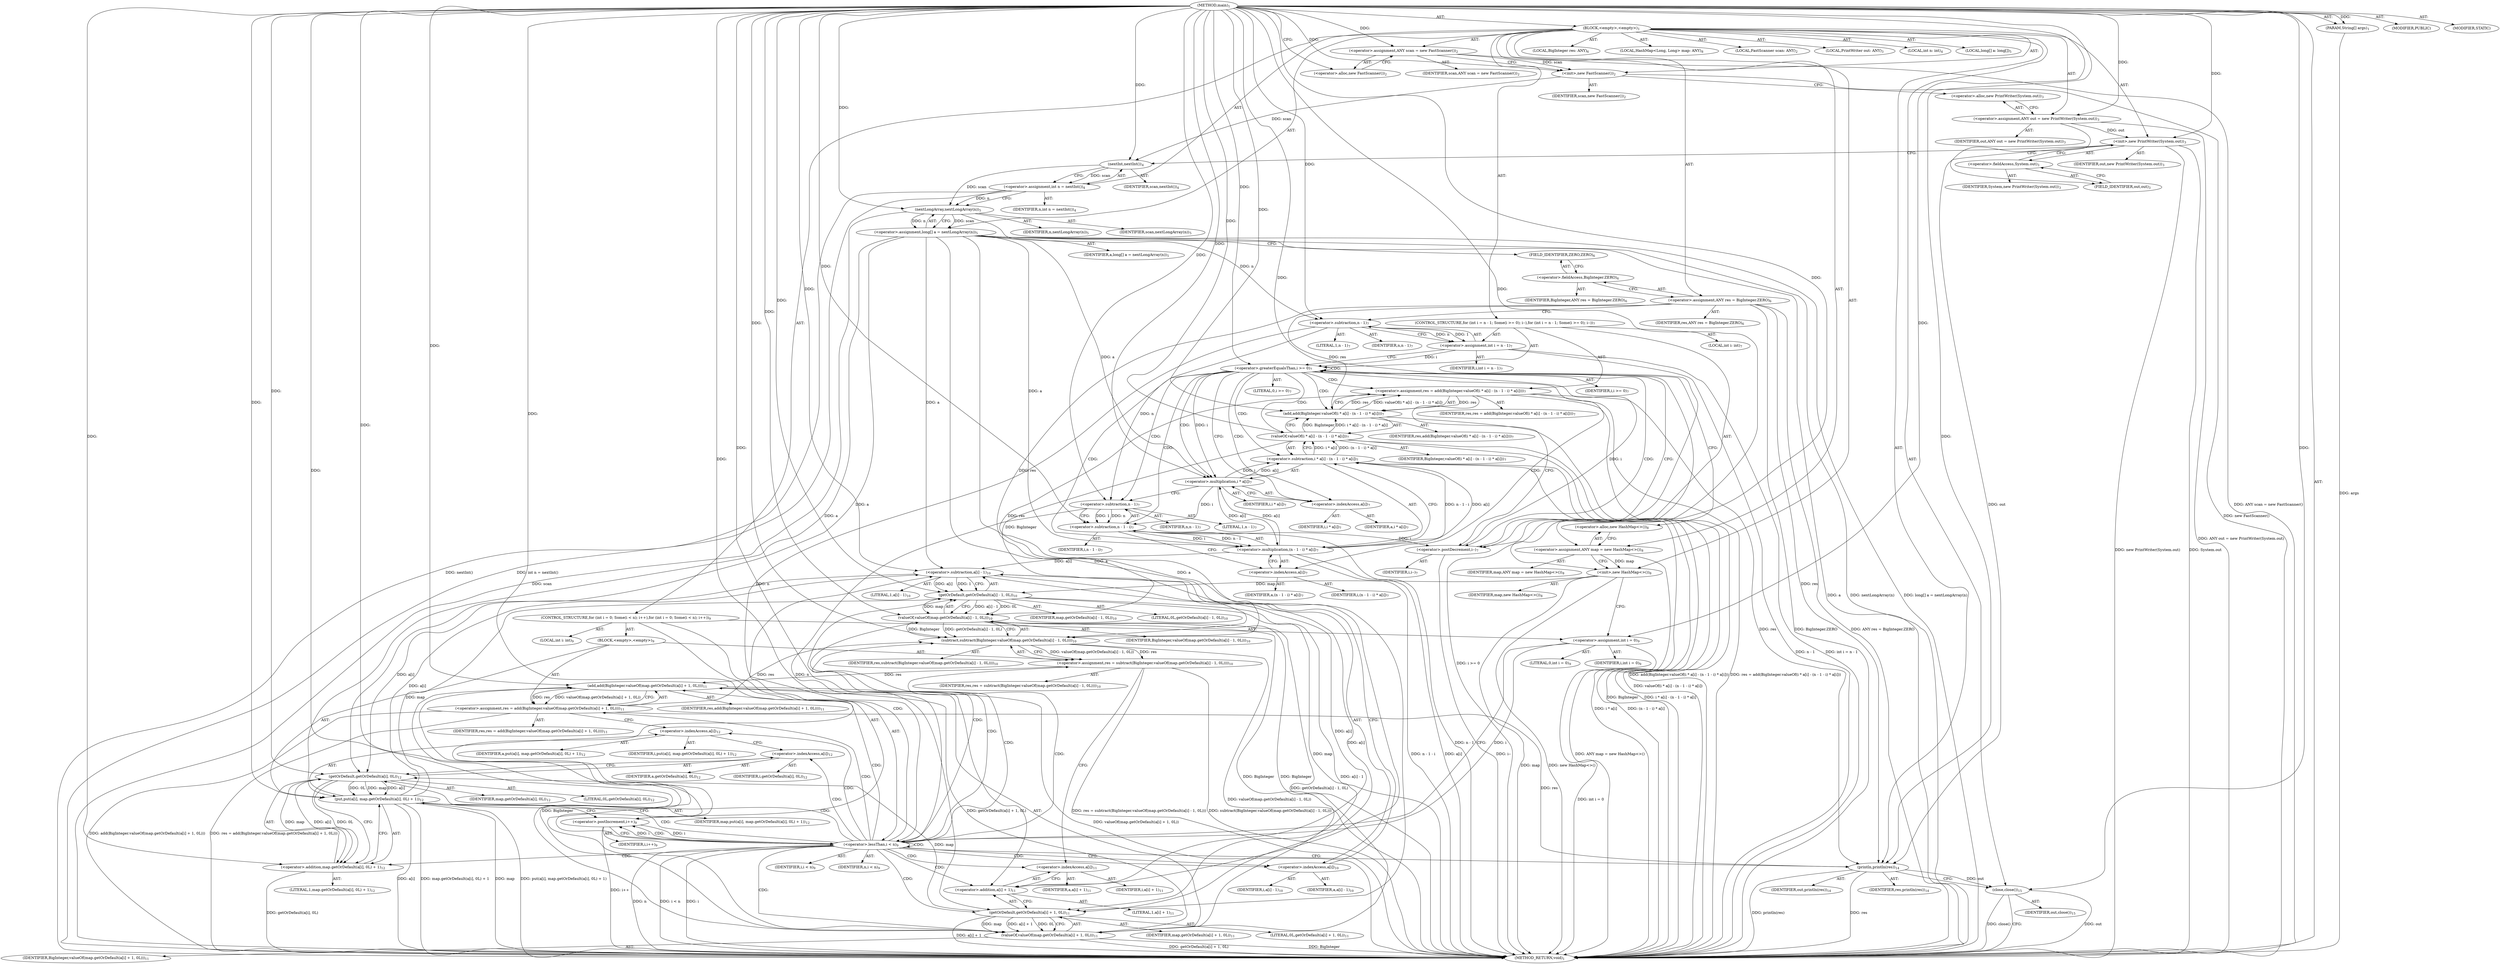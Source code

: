 digraph "main" {  
"23" [label = <(METHOD,main)<SUB>1</SUB>> ]
"24" [label = <(PARAM,String[] args)<SUB>1</SUB>> ]
"25" [label = <(BLOCK,&lt;empty&gt;,&lt;empty&gt;)<SUB>1</SUB>> ]
"4" [label = <(LOCAL,FastScanner scan: ANY)<SUB>2</SUB>> ]
"26" [label = <(&lt;operator&gt;.assignment,ANY scan = new FastScanner())<SUB>2</SUB>> ]
"27" [label = <(IDENTIFIER,scan,ANY scan = new FastScanner())<SUB>2</SUB>> ]
"28" [label = <(&lt;operator&gt;.alloc,new FastScanner())<SUB>2</SUB>> ]
"29" [label = <(&lt;init&gt;,new FastScanner())<SUB>2</SUB>> ]
"3" [label = <(IDENTIFIER,scan,new FastScanner())<SUB>2</SUB>> ]
"6" [label = <(LOCAL,PrintWriter out: ANY)<SUB>3</SUB>> ]
"30" [label = <(&lt;operator&gt;.assignment,ANY out = new PrintWriter(System.out))<SUB>3</SUB>> ]
"31" [label = <(IDENTIFIER,out,ANY out = new PrintWriter(System.out))<SUB>3</SUB>> ]
"32" [label = <(&lt;operator&gt;.alloc,new PrintWriter(System.out))<SUB>3</SUB>> ]
"33" [label = <(&lt;init&gt;,new PrintWriter(System.out))<SUB>3</SUB>> ]
"5" [label = <(IDENTIFIER,out,new PrintWriter(System.out))<SUB>3</SUB>> ]
"34" [label = <(&lt;operator&gt;.fieldAccess,System.out)<SUB>3</SUB>> ]
"35" [label = <(IDENTIFIER,System,new PrintWriter(System.out))<SUB>3</SUB>> ]
"36" [label = <(FIELD_IDENTIFIER,out,out)<SUB>3</SUB>> ]
"37" [label = <(LOCAL,int n: int)<SUB>4</SUB>> ]
"38" [label = <(&lt;operator&gt;.assignment,int n = nextInt())<SUB>4</SUB>> ]
"39" [label = <(IDENTIFIER,n,int n = nextInt())<SUB>4</SUB>> ]
"40" [label = <(nextInt,nextInt())<SUB>4</SUB>> ]
"41" [label = <(IDENTIFIER,scan,nextInt())<SUB>4</SUB>> ]
"42" [label = <(LOCAL,long[] a: long[])<SUB>5</SUB>> ]
"43" [label = <(&lt;operator&gt;.assignment,long[] a = nextLongArray(n))<SUB>5</SUB>> ]
"44" [label = <(IDENTIFIER,a,long[] a = nextLongArray(n))<SUB>5</SUB>> ]
"45" [label = <(nextLongArray,nextLongArray(n))<SUB>5</SUB>> ]
"46" [label = <(IDENTIFIER,scan,nextLongArray(n))<SUB>5</SUB>> ]
"47" [label = <(IDENTIFIER,n,nextLongArray(n))<SUB>5</SUB>> ]
"48" [label = <(LOCAL,BigInteger res: ANY)<SUB>6</SUB>> ]
"49" [label = <(&lt;operator&gt;.assignment,ANY res = BigInteger.ZERO)<SUB>6</SUB>> ]
"50" [label = <(IDENTIFIER,res,ANY res = BigInteger.ZERO)<SUB>6</SUB>> ]
"51" [label = <(&lt;operator&gt;.fieldAccess,BigInteger.ZERO)<SUB>6</SUB>> ]
"52" [label = <(IDENTIFIER,BigInteger,ANY res = BigInteger.ZERO)<SUB>6</SUB>> ]
"53" [label = <(FIELD_IDENTIFIER,ZERO,ZERO)<SUB>6</SUB>> ]
"54" [label = <(CONTROL_STRUCTURE,for (int i = n - 1; Some(i &gt;= 0); i--),for (int i = n - 1; Some(i &gt;= 0); i--))<SUB>7</SUB>> ]
"55" [label = <(LOCAL,int i: int)<SUB>7</SUB>> ]
"56" [label = <(&lt;operator&gt;.assignment,int i = n - 1)<SUB>7</SUB>> ]
"57" [label = <(IDENTIFIER,i,int i = n - 1)<SUB>7</SUB>> ]
"58" [label = <(&lt;operator&gt;.subtraction,n - 1)<SUB>7</SUB>> ]
"59" [label = <(IDENTIFIER,n,n - 1)<SUB>7</SUB>> ]
"60" [label = <(LITERAL,1,n - 1)<SUB>7</SUB>> ]
"61" [label = <(&lt;operator&gt;.greaterEqualsThan,i &gt;= 0)<SUB>7</SUB>> ]
"62" [label = <(IDENTIFIER,i,i &gt;= 0)<SUB>7</SUB>> ]
"63" [label = <(LITERAL,0,i &gt;= 0)<SUB>7</SUB>> ]
"64" [label = <(&lt;operator&gt;.postDecrement,i--)<SUB>7</SUB>> ]
"65" [label = <(IDENTIFIER,i,i--)<SUB>7</SUB>> ]
"66" [label = <(&lt;operator&gt;.assignment,res = add(BigInteger.valueOf(i * a[i] - (n - 1 - i) * a[i])))<SUB>7</SUB>> ]
"67" [label = <(IDENTIFIER,res,res = add(BigInteger.valueOf(i * a[i] - (n - 1 - i) * a[i])))<SUB>7</SUB>> ]
"68" [label = <(add,add(BigInteger.valueOf(i * a[i] - (n - 1 - i) * a[i])))<SUB>7</SUB>> ]
"69" [label = <(IDENTIFIER,res,add(BigInteger.valueOf(i * a[i] - (n - 1 - i) * a[i])))<SUB>7</SUB>> ]
"70" [label = <(valueOf,valueOf(i * a[i] - (n - 1 - i) * a[i]))<SUB>7</SUB>> ]
"71" [label = <(IDENTIFIER,BigInteger,valueOf(i * a[i] - (n - 1 - i) * a[i]))<SUB>7</SUB>> ]
"72" [label = <(&lt;operator&gt;.subtraction,i * a[i] - (n - 1 - i) * a[i])<SUB>7</SUB>> ]
"73" [label = <(&lt;operator&gt;.multiplication,i * a[i])<SUB>7</SUB>> ]
"74" [label = <(IDENTIFIER,i,i * a[i])<SUB>7</SUB>> ]
"75" [label = <(&lt;operator&gt;.indexAccess,a[i])<SUB>7</SUB>> ]
"76" [label = <(IDENTIFIER,a,i * a[i])<SUB>7</SUB>> ]
"77" [label = <(IDENTIFIER,i,i * a[i])<SUB>7</SUB>> ]
"78" [label = <(&lt;operator&gt;.multiplication,(n - 1 - i) * a[i])<SUB>7</SUB>> ]
"79" [label = <(&lt;operator&gt;.subtraction,n - 1 - i)<SUB>7</SUB>> ]
"80" [label = <(&lt;operator&gt;.subtraction,n - 1)<SUB>7</SUB>> ]
"81" [label = <(IDENTIFIER,n,n - 1)<SUB>7</SUB>> ]
"82" [label = <(LITERAL,1,n - 1)<SUB>7</SUB>> ]
"83" [label = <(IDENTIFIER,i,n - 1 - i)<SUB>7</SUB>> ]
"84" [label = <(&lt;operator&gt;.indexAccess,a[i])<SUB>7</SUB>> ]
"85" [label = <(IDENTIFIER,a,(n - 1 - i) * a[i])<SUB>7</SUB>> ]
"86" [label = <(IDENTIFIER,i,(n - 1 - i) * a[i])<SUB>7</SUB>> ]
"8" [label = <(LOCAL,HashMap&lt;Long, Long&gt; map: ANY)<SUB>8</SUB>> ]
"87" [label = <(&lt;operator&gt;.assignment,ANY map = new HashMap&lt;&gt;())<SUB>8</SUB>> ]
"88" [label = <(IDENTIFIER,map,ANY map = new HashMap&lt;&gt;())<SUB>8</SUB>> ]
"89" [label = <(&lt;operator&gt;.alloc,new HashMap&lt;&gt;())<SUB>8</SUB>> ]
"90" [label = <(&lt;init&gt;,new HashMap&lt;&gt;())<SUB>8</SUB>> ]
"7" [label = <(IDENTIFIER,map,new HashMap&lt;&gt;())<SUB>8</SUB>> ]
"91" [label = <(CONTROL_STRUCTURE,for (int i = 0; Some(i &lt; n); i++),for (int i = 0; Some(i &lt; n); i++))<SUB>9</SUB>> ]
"92" [label = <(LOCAL,int i: int)<SUB>9</SUB>> ]
"93" [label = <(&lt;operator&gt;.assignment,int i = 0)<SUB>9</SUB>> ]
"94" [label = <(IDENTIFIER,i,int i = 0)<SUB>9</SUB>> ]
"95" [label = <(LITERAL,0,int i = 0)<SUB>9</SUB>> ]
"96" [label = <(&lt;operator&gt;.lessThan,i &lt; n)<SUB>9</SUB>> ]
"97" [label = <(IDENTIFIER,i,i &lt; n)<SUB>9</SUB>> ]
"98" [label = <(IDENTIFIER,n,i &lt; n)<SUB>9</SUB>> ]
"99" [label = <(&lt;operator&gt;.postIncrement,i++)<SUB>9</SUB>> ]
"100" [label = <(IDENTIFIER,i,i++)<SUB>9</SUB>> ]
"101" [label = <(BLOCK,&lt;empty&gt;,&lt;empty&gt;)<SUB>9</SUB>> ]
"102" [label = <(&lt;operator&gt;.assignment,res = subtract(BigInteger.valueOf(map.getOrDefault(a[i] - 1, 0L))))<SUB>10</SUB>> ]
"103" [label = <(IDENTIFIER,res,res = subtract(BigInteger.valueOf(map.getOrDefault(a[i] - 1, 0L))))<SUB>10</SUB>> ]
"104" [label = <(subtract,subtract(BigInteger.valueOf(map.getOrDefault(a[i] - 1, 0L))))<SUB>10</SUB>> ]
"105" [label = <(IDENTIFIER,res,subtract(BigInteger.valueOf(map.getOrDefault(a[i] - 1, 0L))))<SUB>10</SUB>> ]
"106" [label = <(valueOf,valueOf(map.getOrDefault(a[i] - 1, 0L)))<SUB>10</SUB>> ]
"107" [label = <(IDENTIFIER,BigInteger,valueOf(map.getOrDefault(a[i] - 1, 0L)))<SUB>10</SUB>> ]
"108" [label = <(getOrDefault,getOrDefault(a[i] - 1, 0L))<SUB>10</SUB>> ]
"109" [label = <(IDENTIFIER,map,getOrDefault(a[i] - 1, 0L))<SUB>10</SUB>> ]
"110" [label = <(&lt;operator&gt;.subtraction,a[i] - 1)<SUB>10</SUB>> ]
"111" [label = <(&lt;operator&gt;.indexAccess,a[i])<SUB>10</SUB>> ]
"112" [label = <(IDENTIFIER,a,a[i] - 1)<SUB>10</SUB>> ]
"113" [label = <(IDENTIFIER,i,a[i] - 1)<SUB>10</SUB>> ]
"114" [label = <(LITERAL,1,a[i] - 1)<SUB>10</SUB>> ]
"115" [label = <(LITERAL,0L,getOrDefault(a[i] - 1, 0L))<SUB>10</SUB>> ]
"116" [label = <(&lt;operator&gt;.assignment,res = add(BigInteger.valueOf(map.getOrDefault(a[i] + 1, 0L))))<SUB>11</SUB>> ]
"117" [label = <(IDENTIFIER,res,res = add(BigInteger.valueOf(map.getOrDefault(a[i] + 1, 0L))))<SUB>11</SUB>> ]
"118" [label = <(add,add(BigInteger.valueOf(map.getOrDefault(a[i] + 1, 0L))))<SUB>11</SUB>> ]
"119" [label = <(IDENTIFIER,res,add(BigInteger.valueOf(map.getOrDefault(a[i] + 1, 0L))))<SUB>11</SUB>> ]
"120" [label = <(valueOf,valueOf(map.getOrDefault(a[i] + 1, 0L)))<SUB>11</SUB>> ]
"121" [label = <(IDENTIFIER,BigInteger,valueOf(map.getOrDefault(a[i] + 1, 0L)))<SUB>11</SUB>> ]
"122" [label = <(getOrDefault,getOrDefault(a[i] + 1, 0L))<SUB>11</SUB>> ]
"123" [label = <(IDENTIFIER,map,getOrDefault(a[i] + 1, 0L))<SUB>11</SUB>> ]
"124" [label = <(&lt;operator&gt;.addition,a[i] + 1)<SUB>11</SUB>> ]
"125" [label = <(&lt;operator&gt;.indexAccess,a[i])<SUB>11</SUB>> ]
"126" [label = <(IDENTIFIER,a,a[i] + 1)<SUB>11</SUB>> ]
"127" [label = <(IDENTIFIER,i,a[i] + 1)<SUB>11</SUB>> ]
"128" [label = <(LITERAL,1,a[i] + 1)<SUB>11</SUB>> ]
"129" [label = <(LITERAL,0L,getOrDefault(a[i] + 1, 0L))<SUB>11</SUB>> ]
"130" [label = <(put,put(a[i], map.getOrDefault(a[i], 0L) + 1))<SUB>12</SUB>> ]
"131" [label = <(IDENTIFIER,map,put(a[i], map.getOrDefault(a[i], 0L) + 1))<SUB>12</SUB>> ]
"132" [label = <(&lt;operator&gt;.indexAccess,a[i])<SUB>12</SUB>> ]
"133" [label = <(IDENTIFIER,a,put(a[i], map.getOrDefault(a[i], 0L) + 1))<SUB>12</SUB>> ]
"134" [label = <(IDENTIFIER,i,put(a[i], map.getOrDefault(a[i], 0L) + 1))<SUB>12</SUB>> ]
"135" [label = <(&lt;operator&gt;.addition,map.getOrDefault(a[i], 0L) + 1)<SUB>12</SUB>> ]
"136" [label = <(getOrDefault,getOrDefault(a[i], 0L))<SUB>12</SUB>> ]
"137" [label = <(IDENTIFIER,map,getOrDefault(a[i], 0L))<SUB>12</SUB>> ]
"138" [label = <(&lt;operator&gt;.indexAccess,a[i])<SUB>12</SUB>> ]
"139" [label = <(IDENTIFIER,a,getOrDefault(a[i], 0L))<SUB>12</SUB>> ]
"140" [label = <(IDENTIFIER,i,getOrDefault(a[i], 0L))<SUB>12</SUB>> ]
"141" [label = <(LITERAL,0L,getOrDefault(a[i], 0L))<SUB>12</SUB>> ]
"142" [label = <(LITERAL,1,map.getOrDefault(a[i], 0L) + 1)<SUB>12</SUB>> ]
"143" [label = <(println,println(res))<SUB>14</SUB>> ]
"144" [label = <(IDENTIFIER,out,println(res))<SUB>14</SUB>> ]
"145" [label = <(IDENTIFIER,res,println(res))<SUB>14</SUB>> ]
"146" [label = <(close,close())<SUB>15</SUB>> ]
"147" [label = <(IDENTIFIER,out,close())<SUB>15</SUB>> ]
"148" [label = <(MODIFIER,PUBLIC)> ]
"149" [label = <(MODIFIER,STATIC)> ]
"150" [label = <(METHOD_RETURN,void)<SUB>1</SUB>> ]
  "23" -> "24"  [ label = "AST: "] 
  "23" -> "25"  [ label = "AST: "] 
  "23" -> "148"  [ label = "AST: "] 
  "23" -> "149"  [ label = "AST: "] 
  "23" -> "150"  [ label = "AST: "] 
  "25" -> "4"  [ label = "AST: "] 
  "25" -> "26"  [ label = "AST: "] 
  "25" -> "29"  [ label = "AST: "] 
  "25" -> "6"  [ label = "AST: "] 
  "25" -> "30"  [ label = "AST: "] 
  "25" -> "33"  [ label = "AST: "] 
  "25" -> "37"  [ label = "AST: "] 
  "25" -> "38"  [ label = "AST: "] 
  "25" -> "42"  [ label = "AST: "] 
  "25" -> "43"  [ label = "AST: "] 
  "25" -> "48"  [ label = "AST: "] 
  "25" -> "49"  [ label = "AST: "] 
  "25" -> "54"  [ label = "AST: "] 
  "25" -> "8"  [ label = "AST: "] 
  "25" -> "87"  [ label = "AST: "] 
  "25" -> "90"  [ label = "AST: "] 
  "25" -> "91"  [ label = "AST: "] 
  "25" -> "143"  [ label = "AST: "] 
  "25" -> "146"  [ label = "AST: "] 
  "26" -> "27"  [ label = "AST: "] 
  "26" -> "28"  [ label = "AST: "] 
  "29" -> "3"  [ label = "AST: "] 
  "30" -> "31"  [ label = "AST: "] 
  "30" -> "32"  [ label = "AST: "] 
  "33" -> "5"  [ label = "AST: "] 
  "33" -> "34"  [ label = "AST: "] 
  "34" -> "35"  [ label = "AST: "] 
  "34" -> "36"  [ label = "AST: "] 
  "38" -> "39"  [ label = "AST: "] 
  "38" -> "40"  [ label = "AST: "] 
  "40" -> "41"  [ label = "AST: "] 
  "43" -> "44"  [ label = "AST: "] 
  "43" -> "45"  [ label = "AST: "] 
  "45" -> "46"  [ label = "AST: "] 
  "45" -> "47"  [ label = "AST: "] 
  "49" -> "50"  [ label = "AST: "] 
  "49" -> "51"  [ label = "AST: "] 
  "51" -> "52"  [ label = "AST: "] 
  "51" -> "53"  [ label = "AST: "] 
  "54" -> "55"  [ label = "AST: "] 
  "54" -> "56"  [ label = "AST: "] 
  "54" -> "61"  [ label = "AST: "] 
  "54" -> "64"  [ label = "AST: "] 
  "54" -> "66"  [ label = "AST: "] 
  "56" -> "57"  [ label = "AST: "] 
  "56" -> "58"  [ label = "AST: "] 
  "58" -> "59"  [ label = "AST: "] 
  "58" -> "60"  [ label = "AST: "] 
  "61" -> "62"  [ label = "AST: "] 
  "61" -> "63"  [ label = "AST: "] 
  "64" -> "65"  [ label = "AST: "] 
  "66" -> "67"  [ label = "AST: "] 
  "66" -> "68"  [ label = "AST: "] 
  "68" -> "69"  [ label = "AST: "] 
  "68" -> "70"  [ label = "AST: "] 
  "70" -> "71"  [ label = "AST: "] 
  "70" -> "72"  [ label = "AST: "] 
  "72" -> "73"  [ label = "AST: "] 
  "72" -> "78"  [ label = "AST: "] 
  "73" -> "74"  [ label = "AST: "] 
  "73" -> "75"  [ label = "AST: "] 
  "75" -> "76"  [ label = "AST: "] 
  "75" -> "77"  [ label = "AST: "] 
  "78" -> "79"  [ label = "AST: "] 
  "78" -> "84"  [ label = "AST: "] 
  "79" -> "80"  [ label = "AST: "] 
  "79" -> "83"  [ label = "AST: "] 
  "80" -> "81"  [ label = "AST: "] 
  "80" -> "82"  [ label = "AST: "] 
  "84" -> "85"  [ label = "AST: "] 
  "84" -> "86"  [ label = "AST: "] 
  "87" -> "88"  [ label = "AST: "] 
  "87" -> "89"  [ label = "AST: "] 
  "90" -> "7"  [ label = "AST: "] 
  "91" -> "92"  [ label = "AST: "] 
  "91" -> "93"  [ label = "AST: "] 
  "91" -> "96"  [ label = "AST: "] 
  "91" -> "99"  [ label = "AST: "] 
  "91" -> "101"  [ label = "AST: "] 
  "93" -> "94"  [ label = "AST: "] 
  "93" -> "95"  [ label = "AST: "] 
  "96" -> "97"  [ label = "AST: "] 
  "96" -> "98"  [ label = "AST: "] 
  "99" -> "100"  [ label = "AST: "] 
  "101" -> "102"  [ label = "AST: "] 
  "101" -> "116"  [ label = "AST: "] 
  "101" -> "130"  [ label = "AST: "] 
  "102" -> "103"  [ label = "AST: "] 
  "102" -> "104"  [ label = "AST: "] 
  "104" -> "105"  [ label = "AST: "] 
  "104" -> "106"  [ label = "AST: "] 
  "106" -> "107"  [ label = "AST: "] 
  "106" -> "108"  [ label = "AST: "] 
  "108" -> "109"  [ label = "AST: "] 
  "108" -> "110"  [ label = "AST: "] 
  "108" -> "115"  [ label = "AST: "] 
  "110" -> "111"  [ label = "AST: "] 
  "110" -> "114"  [ label = "AST: "] 
  "111" -> "112"  [ label = "AST: "] 
  "111" -> "113"  [ label = "AST: "] 
  "116" -> "117"  [ label = "AST: "] 
  "116" -> "118"  [ label = "AST: "] 
  "118" -> "119"  [ label = "AST: "] 
  "118" -> "120"  [ label = "AST: "] 
  "120" -> "121"  [ label = "AST: "] 
  "120" -> "122"  [ label = "AST: "] 
  "122" -> "123"  [ label = "AST: "] 
  "122" -> "124"  [ label = "AST: "] 
  "122" -> "129"  [ label = "AST: "] 
  "124" -> "125"  [ label = "AST: "] 
  "124" -> "128"  [ label = "AST: "] 
  "125" -> "126"  [ label = "AST: "] 
  "125" -> "127"  [ label = "AST: "] 
  "130" -> "131"  [ label = "AST: "] 
  "130" -> "132"  [ label = "AST: "] 
  "130" -> "135"  [ label = "AST: "] 
  "132" -> "133"  [ label = "AST: "] 
  "132" -> "134"  [ label = "AST: "] 
  "135" -> "136"  [ label = "AST: "] 
  "135" -> "142"  [ label = "AST: "] 
  "136" -> "137"  [ label = "AST: "] 
  "136" -> "138"  [ label = "AST: "] 
  "136" -> "141"  [ label = "AST: "] 
  "138" -> "139"  [ label = "AST: "] 
  "138" -> "140"  [ label = "AST: "] 
  "143" -> "144"  [ label = "AST: "] 
  "143" -> "145"  [ label = "AST: "] 
  "146" -> "147"  [ label = "AST: "] 
  "26" -> "29"  [ label = "CFG: "] 
  "29" -> "32"  [ label = "CFG: "] 
  "30" -> "36"  [ label = "CFG: "] 
  "33" -> "40"  [ label = "CFG: "] 
  "38" -> "45"  [ label = "CFG: "] 
  "43" -> "53"  [ label = "CFG: "] 
  "49" -> "58"  [ label = "CFG: "] 
  "87" -> "90"  [ label = "CFG: "] 
  "90" -> "93"  [ label = "CFG: "] 
  "143" -> "146"  [ label = "CFG: "] 
  "146" -> "150"  [ label = "CFG: "] 
  "28" -> "26"  [ label = "CFG: "] 
  "32" -> "30"  [ label = "CFG: "] 
  "34" -> "33"  [ label = "CFG: "] 
  "40" -> "38"  [ label = "CFG: "] 
  "45" -> "43"  [ label = "CFG: "] 
  "51" -> "49"  [ label = "CFG: "] 
  "56" -> "61"  [ label = "CFG: "] 
  "61" -> "75"  [ label = "CFG: "] 
  "61" -> "89"  [ label = "CFG: "] 
  "64" -> "61"  [ label = "CFG: "] 
  "66" -> "64"  [ label = "CFG: "] 
  "89" -> "87"  [ label = "CFG: "] 
  "93" -> "96"  [ label = "CFG: "] 
  "96" -> "111"  [ label = "CFG: "] 
  "96" -> "143"  [ label = "CFG: "] 
  "99" -> "96"  [ label = "CFG: "] 
  "36" -> "34"  [ label = "CFG: "] 
  "53" -> "51"  [ label = "CFG: "] 
  "58" -> "56"  [ label = "CFG: "] 
  "68" -> "66"  [ label = "CFG: "] 
  "102" -> "125"  [ label = "CFG: "] 
  "116" -> "132"  [ label = "CFG: "] 
  "130" -> "99"  [ label = "CFG: "] 
  "70" -> "68"  [ label = "CFG: "] 
  "104" -> "102"  [ label = "CFG: "] 
  "118" -> "116"  [ label = "CFG: "] 
  "132" -> "138"  [ label = "CFG: "] 
  "135" -> "130"  [ label = "CFG: "] 
  "72" -> "70"  [ label = "CFG: "] 
  "106" -> "104"  [ label = "CFG: "] 
  "120" -> "118"  [ label = "CFG: "] 
  "136" -> "135"  [ label = "CFG: "] 
  "73" -> "80"  [ label = "CFG: "] 
  "78" -> "72"  [ label = "CFG: "] 
  "108" -> "106"  [ label = "CFG: "] 
  "122" -> "120"  [ label = "CFG: "] 
  "138" -> "136"  [ label = "CFG: "] 
  "75" -> "73"  [ label = "CFG: "] 
  "79" -> "84"  [ label = "CFG: "] 
  "84" -> "78"  [ label = "CFG: "] 
  "110" -> "108"  [ label = "CFG: "] 
  "124" -> "122"  [ label = "CFG: "] 
  "80" -> "79"  [ label = "CFG: "] 
  "111" -> "110"  [ label = "CFG: "] 
  "125" -> "124"  [ label = "CFG: "] 
  "23" -> "28"  [ label = "CFG: "] 
  "24" -> "150"  [ label = "DDG: args"] 
  "26" -> "150"  [ label = "DDG: ANY scan = new FastScanner()"] 
  "29" -> "150"  [ label = "DDG: new FastScanner()"] 
  "30" -> "150"  [ label = "DDG: ANY out = new PrintWriter(System.out)"] 
  "33" -> "150"  [ label = "DDG: System.out"] 
  "33" -> "150"  [ label = "DDG: new PrintWriter(System.out)"] 
  "38" -> "150"  [ label = "DDG: nextInt()"] 
  "38" -> "150"  [ label = "DDG: int n = nextInt()"] 
  "43" -> "150"  [ label = "DDG: a"] 
  "45" -> "150"  [ label = "DDG: scan"] 
  "43" -> "150"  [ label = "DDG: nextLongArray(n)"] 
  "43" -> "150"  [ label = "DDG: long[] a = nextLongArray(n)"] 
  "49" -> "150"  [ label = "DDG: BigInteger.ZERO"] 
  "49" -> "150"  [ label = "DDG: ANY res = BigInteger.ZERO"] 
  "56" -> "150"  [ label = "DDG: n - 1"] 
  "56" -> "150"  [ label = "DDG: int i = n - 1"] 
  "61" -> "150"  [ label = "DDG: i &gt;= 0"] 
  "87" -> "150"  [ label = "DDG: ANY map = new HashMap&lt;&gt;()"] 
  "90" -> "150"  [ label = "DDG: map"] 
  "90" -> "150"  [ label = "DDG: new HashMap&lt;&gt;()"] 
  "93" -> "150"  [ label = "DDG: int i = 0"] 
  "96" -> "150"  [ label = "DDG: i"] 
  "96" -> "150"  [ label = "DDG: n"] 
  "96" -> "150"  [ label = "DDG: i &lt; n"] 
  "143" -> "150"  [ label = "DDG: res"] 
  "143" -> "150"  [ label = "DDG: println(res)"] 
  "146" -> "150"  [ label = "DDG: out"] 
  "146" -> "150"  [ label = "DDG: close()"] 
  "108" -> "150"  [ label = "DDG: a[i] - 1"] 
  "106" -> "150"  [ label = "DDG: getOrDefault(a[i] - 1, 0L)"] 
  "104" -> "150"  [ label = "DDG: valueOf(map.getOrDefault(a[i] - 1, 0L))"] 
  "102" -> "150"  [ label = "DDG: subtract(BigInteger.valueOf(map.getOrDefault(a[i] - 1, 0L)))"] 
  "102" -> "150"  [ label = "DDG: res = subtract(BigInteger.valueOf(map.getOrDefault(a[i] - 1, 0L)))"] 
  "120" -> "150"  [ label = "DDG: BigInteger"] 
  "122" -> "150"  [ label = "DDG: a[i] + 1"] 
  "120" -> "150"  [ label = "DDG: getOrDefault(a[i] + 1, 0L)"] 
  "118" -> "150"  [ label = "DDG: valueOf(map.getOrDefault(a[i] + 1, 0L))"] 
  "116" -> "150"  [ label = "DDG: add(BigInteger.valueOf(map.getOrDefault(a[i] + 1, 0L)))"] 
  "116" -> "150"  [ label = "DDG: res = add(BigInteger.valueOf(map.getOrDefault(a[i] + 1, 0L)))"] 
  "130" -> "150"  [ label = "DDG: map"] 
  "130" -> "150"  [ label = "DDG: a[i]"] 
  "135" -> "150"  [ label = "DDG: getOrDefault(a[i], 0L)"] 
  "130" -> "150"  [ label = "DDG: map.getOrDefault(a[i], 0L) + 1"] 
  "130" -> "150"  [ label = "DDG: put(a[i], map.getOrDefault(a[i], 0L) + 1)"] 
  "99" -> "150"  [ label = "DDG: i++"] 
  "70" -> "150"  [ label = "DDG: BigInteger"] 
  "72" -> "150"  [ label = "DDG: i * a[i]"] 
  "79" -> "150"  [ label = "DDG: n - 1"] 
  "78" -> "150"  [ label = "DDG: n - 1 - i"] 
  "78" -> "150"  [ label = "DDG: a[i]"] 
  "72" -> "150"  [ label = "DDG: (n - 1 - i) * a[i]"] 
  "70" -> "150"  [ label = "DDG: i * a[i] - (n - 1 - i) * a[i]"] 
  "68" -> "150"  [ label = "DDG: valueOf(i * a[i] - (n - 1 - i) * a[i])"] 
  "66" -> "150"  [ label = "DDG: add(BigInteger.valueOf(i * a[i] - (n - 1 - i) * a[i]))"] 
  "66" -> "150"  [ label = "DDG: res = add(BigInteger.valueOf(i * a[i] - (n - 1 - i) * a[i]))"] 
  "64" -> "150"  [ label = "DDG: i--"] 
  "23" -> "24"  [ label = "DDG: "] 
  "23" -> "26"  [ label = "DDG: "] 
  "23" -> "30"  [ label = "DDG: "] 
  "40" -> "38"  [ label = "DDG: scan"] 
  "45" -> "43"  [ label = "DDG: scan"] 
  "45" -> "43"  [ label = "DDG: n"] 
  "23" -> "87"  [ label = "DDG: "] 
  "26" -> "29"  [ label = "DDG: scan"] 
  "23" -> "29"  [ label = "DDG: "] 
  "30" -> "33"  [ label = "DDG: out"] 
  "23" -> "33"  [ label = "DDG: "] 
  "58" -> "56"  [ label = "DDG: n"] 
  "58" -> "56"  [ label = "DDG: 1"] 
  "68" -> "66"  [ label = "DDG: res"] 
  "68" -> "66"  [ label = "DDG: valueOf(i * a[i] - (n - 1 - i) * a[i])"] 
  "87" -> "90"  [ label = "DDG: map"] 
  "23" -> "90"  [ label = "DDG: "] 
  "23" -> "93"  [ label = "DDG: "] 
  "33" -> "143"  [ label = "DDG: out"] 
  "23" -> "143"  [ label = "DDG: "] 
  "49" -> "143"  [ label = "DDG: res"] 
  "116" -> "143"  [ label = "DDG: res"] 
  "66" -> "143"  [ label = "DDG: res"] 
  "143" -> "146"  [ label = "DDG: out"] 
  "23" -> "146"  [ label = "DDG: "] 
  "29" -> "40"  [ label = "DDG: scan"] 
  "23" -> "40"  [ label = "DDG: "] 
  "40" -> "45"  [ label = "DDG: scan"] 
  "23" -> "45"  [ label = "DDG: "] 
  "38" -> "45"  [ label = "DDG: n"] 
  "56" -> "61"  [ label = "DDG: i"] 
  "64" -> "61"  [ label = "DDG: i"] 
  "23" -> "61"  [ label = "DDG: "] 
  "79" -> "64"  [ label = "DDG: i"] 
  "23" -> "64"  [ label = "DDG: "] 
  "93" -> "96"  [ label = "DDG: i"] 
  "99" -> "96"  [ label = "DDG: i"] 
  "23" -> "96"  [ label = "DDG: "] 
  "58" -> "96"  [ label = "DDG: n"] 
  "80" -> "96"  [ label = "DDG: n"] 
  "96" -> "99"  [ label = "DDG: i"] 
  "23" -> "99"  [ label = "DDG: "] 
  "104" -> "102"  [ label = "DDG: res"] 
  "104" -> "102"  [ label = "DDG: valueOf(map.getOrDefault(a[i] - 1, 0L))"] 
  "118" -> "116"  [ label = "DDG: res"] 
  "118" -> "116"  [ label = "DDG: valueOf(map.getOrDefault(a[i] + 1, 0L))"] 
  "45" -> "58"  [ label = "DDG: n"] 
  "23" -> "58"  [ label = "DDG: "] 
  "49" -> "68"  [ label = "DDG: res"] 
  "66" -> "68"  [ label = "DDG: res"] 
  "23" -> "68"  [ label = "DDG: "] 
  "70" -> "68"  [ label = "DDG: BigInteger"] 
  "70" -> "68"  [ label = "DDG: i * a[i] - (n - 1 - i) * a[i]"] 
  "136" -> "130"  [ label = "DDG: map"] 
  "23" -> "130"  [ label = "DDG: "] 
  "43" -> "130"  [ label = "DDG: a"] 
  "136" -> "130"  [ label = "DDG: a[i]"] 
  "136" -> "130"  [ label = "DDG: 0L"] 
  "23" -> "70"  [ label = "DDG: "] 
  "72" -> "70"  [ label = "DDG: i * a[i]"] 
  "72" -> "70"  [ label = "DDG: (n - 1 - i) * a[i]"] 
  "49" -> "104"  [ label = "DDG: res"] 
  "116" -> "104"  [ label = "DDG: res"] 
  "66" -> "104"  [ label = "DDG: res"] 
  "23" -> "104"  [ label = "DDG: "] 
  "106" -> "104"  [ label = "DDG: BigInteger"] 
  "106" -> "104"  [ label = "DDG: getOrDefault(a[i] - 1, 0L)"] 
  "102" -> "118"  [ label = "DDG: res"] 
  "23" -> "118"  [ label = "DDG: "] 
  "120" -> "118"  [ label = "DDG: BigInteger"] 
  "120" -> "118"  [ label = "DDG: getOrDefault(a[i] + 1, 0L)"] 
  "136" -> "135"  [ label = "DDG: map"] 
  "136" -> "135"  [ label = "DDG: a[i]"] 
  "136" -> "135"  [ label = "DDG: 0L"] 
  "23" -> "135"  [ label = "DDG: "] 
  "73" -> "72"  [ label = "DDG: i"] 
  "73" -> "72"  [ label = "DDG: a[i]"] 
  "78" -> "72"  [ label = "DDG: n - 1 - i"] 
  "78" -> "72"  [ label = "DDG: a[i]"] 
  "120" -> "106"  [ label = "DDG: BigInteger"] 
  "70" -> "106"  [ label = "DDG: BigInteger"] 
  "23" -> "106"  [ label = "DDG: "] 
  "108" -> "106"  [ label = "DDG: map"] 
  "108" -> "106"  [ label = "DDG: a[i] - 1"] 
  "108" -> "106"  [ label = "DDG: 0L"] 
  "106" -> "120"  [ label = "DDG: BigInteger"] 
  "23" -> "120"  [ label = "DDG: "] 
  "122" -> "120"  [ label = "DDG: map"] 
  "122" -> "120"  [ label = "DDG: a[i] + 1"] 
  "122" -> "120"  [ label = "DDG: 0L"] 
  "122" -> "136"  [ label = "DDG: map"] 
  "23" -> "136"  [ label = "DDG: "] 
  "43" -> "136"  [ label = "DDG: a"] 
  "110" -> "136"  [ label = "DDG: a[i]"] 
  "61" -> "73"  [ label = "DDG: i"] 
  "23" -> "73"  [ label = "DDG: "] 
  "43" -> "73"  [ label = "DDG: a"] 
  "78" -> "73"  [ label = "DDG: a[i]"] 
  "79" -> "78"  [ label = "DDG: n - 1"] 
  "79" -> "78"  [ label = "DDG: i"] 
  "43" -> "78"  [ label = "DDG: a"] 
  "73" -> "78"  [ label = "DDG: a[i]"] 
  "90" -> "108"  [ label = "DDG: map"] 
  "130" -> "108"  [ label = "DDG: map"] 
  "23" -> "108"  [ label = "DDG: "] 
  "110" -> "108"  [ label = "DDG: a[i]"] 
  "110" -> "108"  [ label = "DDG: 1"] 
  "108" -> "122"  [ label = "DDG: map"] 
  "23" -> "122"  [ label = "DDG: "] 
  "43" -> "122"  [ label = "DDG: a"] 
  "110" -> "122"  [ label = "DDG: a[i]"] 
  "80" -> "79"  [ label = "DDG: n"] 
  "80" -> "79"  [ label = "DDG: 1"] 
  "73" -> "79"  [ label = "DDG: i"] 
  "23" -> "79"  [ label = "DDG: "] 
  "43" -> "110"  [ label = "DDG: a"] 
  "130" -> "110"  [ label = "DDG: a[i]"] 
  "78" -> "110"  [ label = "DDG: a[i]"] 
  "23" -> "110"  [ label = "DDG: "] 
  "43" -> "124"  [ label = "DDG: a"] 
  "110" -> "124"  [ label = "DDG: a[i]"] 
  "23" -> "124"  [ label = "DDG: "] 
  "58" -> "80"  [ label = "DDG: n"] 
  "23" -> "80"  [ label = "DDG: "] 
  "61" -> "68"  [ label = "CDG: "] 
  "61" -> "73"  [ label = "CDG: "] 
  "61" -> "64"  [ label = "CDG: "] 
  "61" -> "66"  [ label = "CDG: "] 
  "61" -> "75"  [ label = "CDG: "] 
  "61" -> "84"  [ label = "CDG: "] 
  "61" -> "72"  [ label = "CDG: "] 
  "61" -> "79"  [ label = "CDG: "] 
  "61" -> "80"  [ label = "CDG: "] 
  "61" -> "61"  [ label = "CDG: "] 
  "61" -> "70"  [ label = "CDG: "] 
  "61" -> "78"  [ label = "CDG: "] 
  "96" -> "96"  [ label = "CDG: "] 
  "96" -> "120"  [ label = "CDG: "] 
  "96" -> "136"  [ label = "CDG: "] 
  "96" -> "116"  [ label = "CDG: "] 
  "96" -> "122"  [ label = "CDG: "] 
  "96" -> "99"  [ label = "CDG: "] 
  "96" -> "102"  [ label = "CDG: "] 
  "96" -> "132"  [ label = "CDG: "] 
  "96" -> "104"  [ label = "CDG: "] 
  "96" -> "106"  [ label = "CDG: "] 
  "96" -> "138"  [ label = "CDG: "] 
  "96" -> "130"  [ label = "CDG: "] 
  "96" -> "118"  [ label = "CDG: "] 
  "96" -> "135"  [ label = "CDG: "] 
  "96" -> "110"  [ label = "CDG: "] 
  "96" -> "124"  [ label = "CDG: "] 
  "96" -> "108"  [ label = "CDG: "] 
  "96" -> "125"  [ label = "CDG: "] 
  "96" -> "111"  [ label = "CDG: "] 
}

